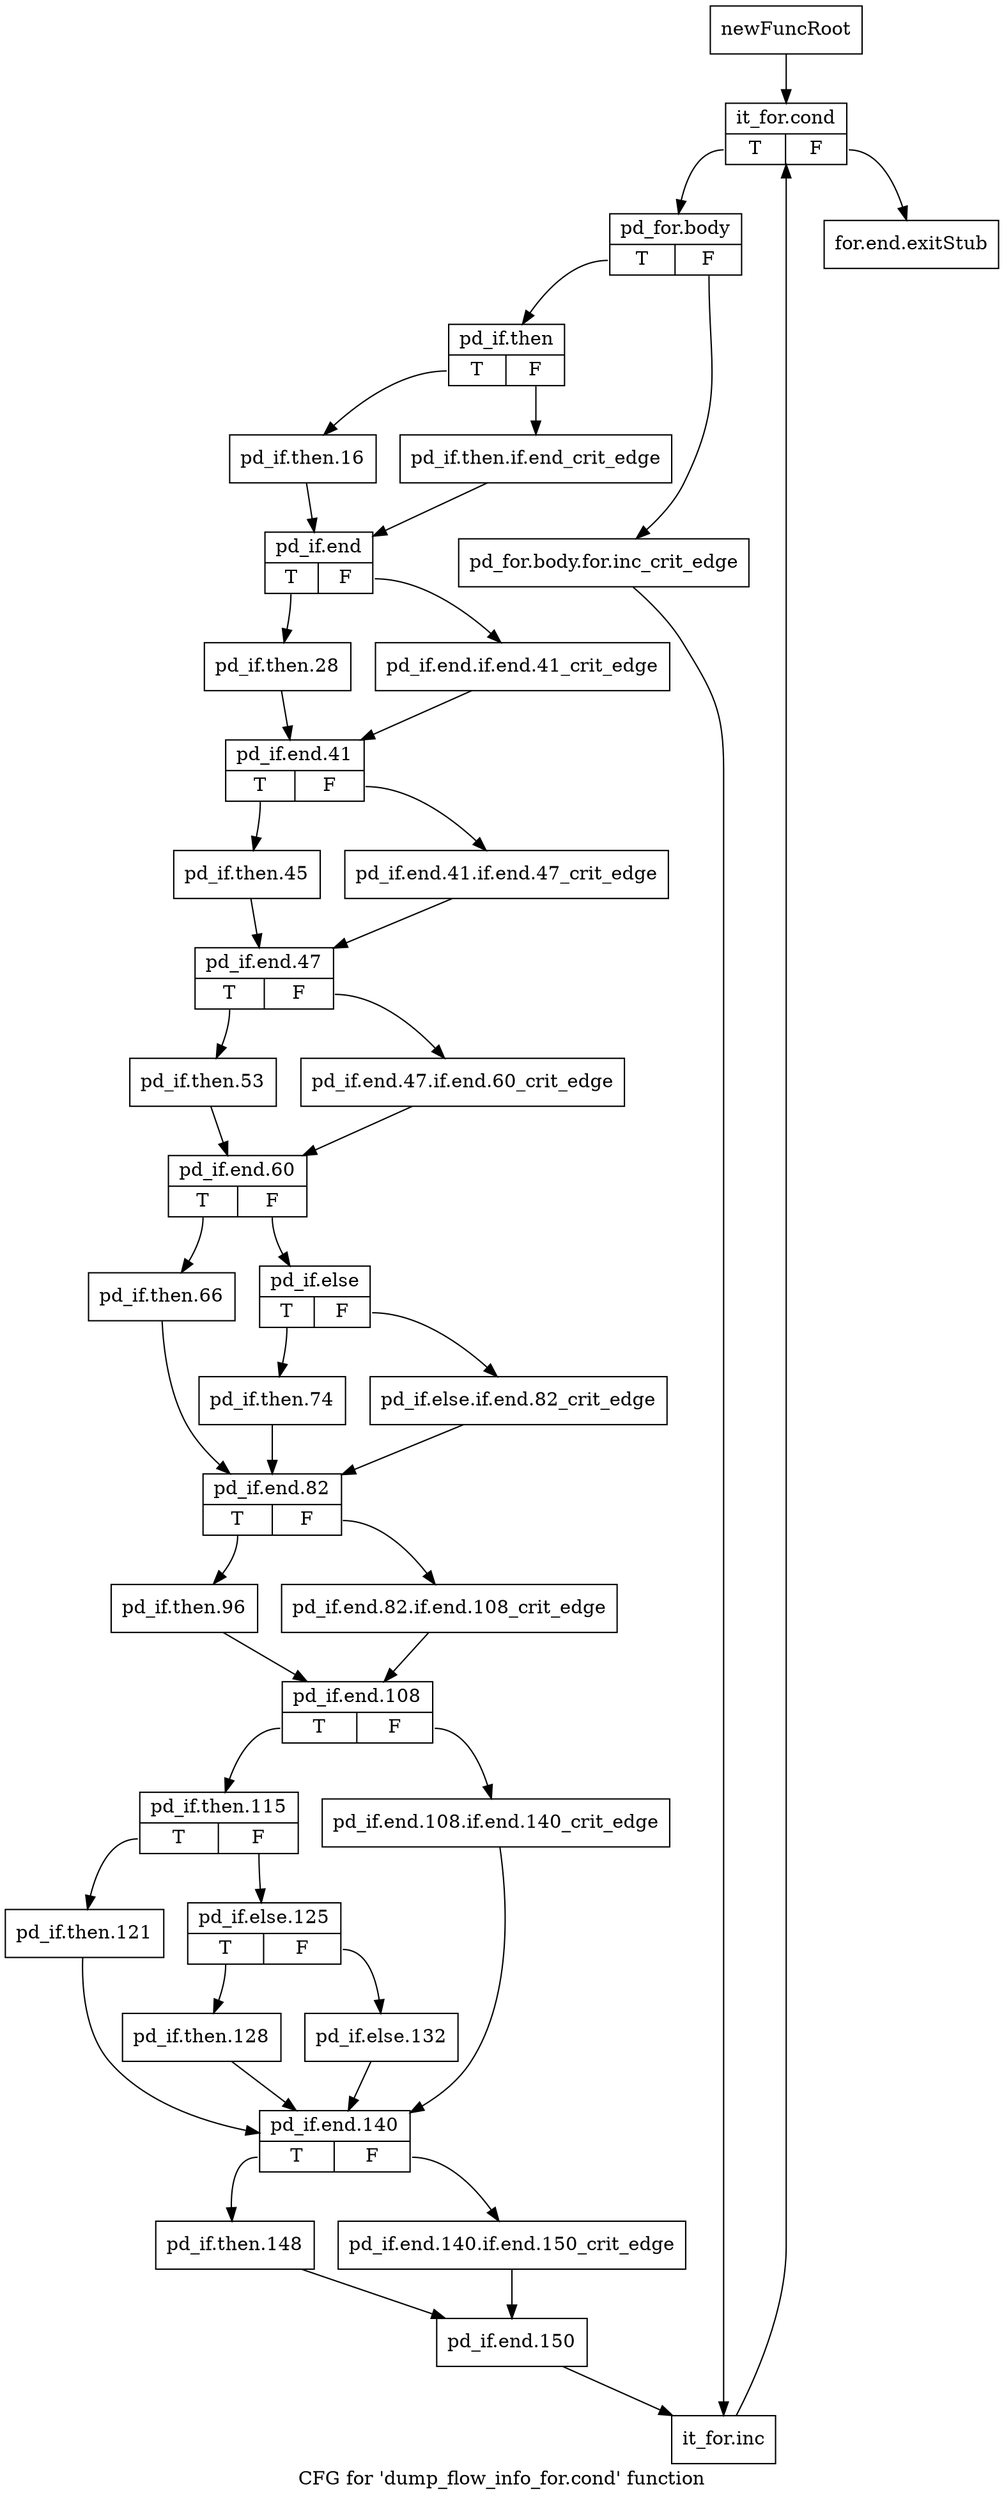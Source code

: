 digraph "CFG for 'dump_flow_info_for.cond' function" {
	label="CFG for 'dump_flow_info_for.cond' function";

	Node0x9f07b90 [shape=record,label="{newFuncRoot}"];
	Node0x9f07b90 -> Node0x9f07c30;
	Node0x9f07be0 [shape=record,label="{for.end.exitStub}"];
	Node0x9f07c30 [shape=record,label="{it_for.cond|{<s0>T|<s1>F}}"];
	Node0x9f07c30:s0 -> Node0x9f07c80;
	Node0x9f07c30:s1 -> Node0x9f07be0;
	Node0x9f07c80 [shape=record,label="{pd_for.body|{<s0>T|<s1>F}}"];
	Node0x9f07c80:s0 -> Node0x9f07d20;
	Node0x9f07c80:s1 -> Node0x9f07cd0;
	Node0x9f07cd0 [shape=record,label="{pd_for.body.for.inc_crit_edge}"];
	Node0x9f07cd0 -> Node0x9f086d0;
	Node0x9f07d20 [shape=record,label="{pd_if.then|{<s0>T|<s1>F}}"];
	Node0x9f07d20:s0 -> Node0x9f07dc0;
	Node0x9f07d20:s1 -> Node0x9f07d70;
	Node0x9f07d70 [shape=record,label="{pd_if.then.if.end_crit_edge}"];
	Node0x9f07d70 -> Node0x9f07e10;
	Node0x9f07dc0 [shape=record,label="{pd_if.then.16}"];
	Node0x9f07dc0 -> Node0x9f07e10;
	Node0x9f07e10 [shape=record,label="{pd_if.end|{<s0>T|<s1>F}}"];
	Node0x9f07e10:s0 -> Node0x9f07eb0;
	Node0x9f07e10:s1 -> Node0x9f07e60;
	Node0x9f07e60 [shape=record,label="{pd_if.end.if.end.41_crit_edge}"];
	Node0x9f07e60 -> Node0x9f07f00;
	Node0x9f07eb0 [shape=record,label="{pd_if.then.28}"];
	Node0x9f07eb0 -> Node0x9f07f00;
	Node0x9f07f00 [shape=record,label="{pd_if.end.41|{<s0>T|<s1>F}}"];
	Node0x9f07f00:s0 -> Node0x9f07fa0;
	Node0x9f07f00:s1 -> Node0x9f07f50;
	Node0x9f07f50 [shape=record,label="{pd_if.end.41.if.end.47_crit_edge}"];
	Node0x9f07f50 -> Node0x9f07ff0;
	Node0x9f07fa0 [shape=record,label="{pd_if.then.45}"];
	Node0x9f07fa0 -> Node0x9f07ff0;
	Node0x9f07ff0 [shape=record,label="{pd_if.end.47|{<s0>T|<s1>F}}"];
	Node0x9f07ff0:s0 -> Node0x9f08090;
	Node0x9f07ff0:s1 -> Node0x9f08040;
	Node0x9f08040 [shape=record,label="{pd_if.end.47.if.end.60_crit_edge}"];
	Node0x9f08040 -> Node0x9f080e0;
	Node0x9f08090 [shape=record,label="{pd_if.then.53}"];
	Node0x9f08090 -> Node0x9f080e0;
	Node0x9f080e0 [shape=record,label="{pd_if.end.60|{<s0>T|<s1>F}}"];
	Node0x9f080e0:s0 -> Node0x9f08220;
	Node0x9f080e0:s1 -> Node0x9f08130;
	Node0x9f08130 [shape=record,label="{pd_if.else|{<s0>T|<s1>F}}"];
	Node0x9f08130:s0 -> Node0x9f081d0;
	Node0x9f08130:s1 -> Node0x9f08180;
	Node0x9f08180 [shape=record,label="{pd_if.else.if.end.82_crit_edge}"];
	Node0x9f08180 -> Node0x9f08270;
	Node0x9f081d0 [shape=record,label="{pd_if.then.74}"];
	Node0x9f081d0 -> Node0x9f08270;
	Node0x9f08220 [shape=record,label="{pd_if.then.66}"];
	Node0x9f08220 -> Node0x9f08270;
	Node0x9f08270 [shape=record,label="{pd_if.end.82|{<s0>T|<s1>F}}"];
	Node0x9f08270:s0 -> Node0x9f08310;
	Node0x9f08270:s1 -> Node0x9f082c0;
	Node0x9f082c0 [shape=record,label="{pd_if.end.82.if.end.108_crit_edge}"];
	Node0x9f082c0 -> Node0x9f08360;
	Node0x9f08310 [shape=record,label="{pd_if.then.96}"];
	Node0x9f08310 -> Node0x9f08360;
	Node0x9f08360 [shape=record,label="{pd_if.end.108|{<s0>T|<s1>F}}"];
	Node0x9f08360:s0 -> Node0x9f08400;
	Node0x9f08360:s1 -> Node0x9f083b0;
	Node0x9f083b0 [shape=record,label="{pd_if.end.108.if.end.140_crit_edge}"];
	Node0x9f083b0 -> Node0x9f08590;
	Node0x9f08400 [shape=record,label="{pd_if.then.115|{<s0>T|<s1>F}}"];
	Node0x9f08400:s0 -> Node0x9f08540;
	Node0x9f08400:s1 -> Node0x9f08450;
	Node0x9f08450 [shape=record,label="{pd_if.else.125|{<s0>T|<s1>F}}"];
	Node0x9f08450:s0 -> Node0x9f084f0;
	Node0x9f08450:s1 -> Node0x9f084a0;
	Node0x9f084a0 [shape=record,label="{pd_if.else.132}"];
	Node0x9f084a0 -> Node0x9f08590;
	Node0x9f084f0 [shape=record,label="{pd_if.then.128}"];
	Node0x9f084f0 -> Node0x9f08590;
	Node0x9f08540 [shape=record,label="{pd_if.then.121}"];
	Node0x9f08540 -> Node0x9f08590;
	Node0x9f08590 [shape=record,label="{pd_if.end.140|{<s0>T|<s1>F}}"];
	Node0x9f08590:s0 -> Node0x9f08630;
	Node0x9f08590:s1 -> Node0x9f085e0;
	Node0x9f085e0 [shape=record,label="{pd_if.end.140.if.end.150_crit_edge}"];
	Node0x9f085e0 -> Node0x9f08680;
	Node0x9f08630 [shape=record,label="{pd_if.then.148}"];
	Node0x9f08630 -> Node0x9f08680;
	Node0x9f08680 [shape=record,label="{pd_if.end.150}"];
	Node0x9f08680 -> Node0x9f086d0;
	Node0x9f086d0 [shape=record,label="{it_for.inc}"];
	Node0x9f086d0 -> Node0x9f07c30;
}
